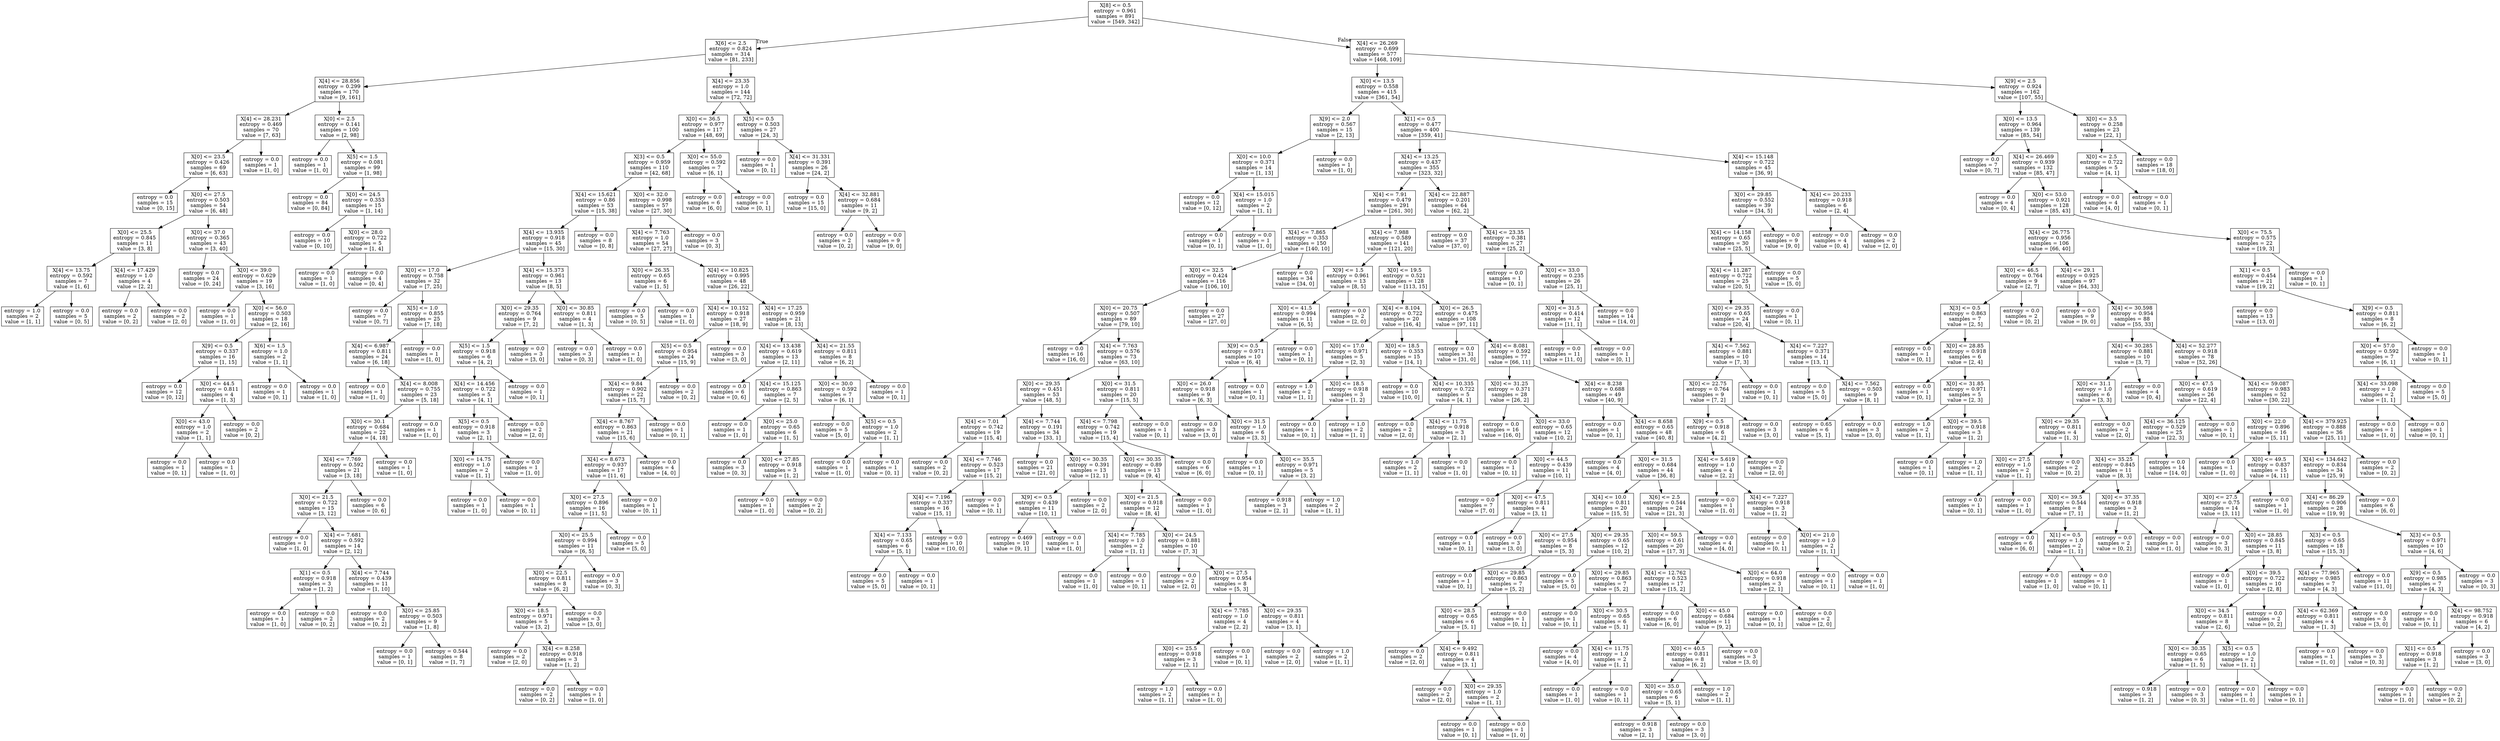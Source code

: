 digraph Tree {
node [shape=box] ;
0 [label="X[8] <= 0.5\nentropy = 0.961\nsamples = 891\nvalue = [549, 342]"] ;
1 [label="X[6] <= 2.5\nentropy = 0.824\nsamples = 314\nvalue = [81, 233]"] ;
0 -> 1 [labeldistance=2.5, labelangle=45, headlabel="True"] ;
2 [label="X[4] <= 28.856\nentropy = 0.299\nsamples = 170\nvalue = [9, 161]"] ;
1 -> 2 ;
3 [label="X[4] <= 28.231\nentropy = 0.469\nsamples = 70\nvalue = [7, 63]"] ;
2 -> 3 ;
4 [label="X[0] <= 23.5\nentropy = 0.426\nsamples = 69\nvalue = [6, 63]"] ;
3 -> 4 ;
5 [label="entropy = 0.0\nsamples = 15\nvalue = [0, 15]"] ;
4 -> 5 ;
6 [label="X[0] <= 27.5\nentropy = 0.503\nsamples = 54\nvalue = [6, 48]"] ;
4 -> 6 ;
7 [label="X[0] <= 25.5\nentropy = 0.845\nsamples = 11\nvalue = [3, 8]"] ;
6 -> 7 ;
8 [label="X[4] <= 13.75\nentropy = 0.592\nsamples = 7\nvalue = [1, 6]"] ;
7 -> 8 ;
9 [label="entropy = 1.0\nsamples = 2\nvalue = [1, 1]"] ;
8 -> 9 ;
10 [label="entropy = 0.0\nsamples = 5\nvalue = [0, 5]"] ;
8 -> 10 ;
11 [label="X[4] <= 17.429\nentropy = 1.0\nsamples = 4\nvalue = [2, 2]"] ;
7 -> 11 ;
12 [label="entropy = 0.0\nsamples = 2\nvalue = [0, 2]"] ;
11 -> 12 ;
13 [label="entropy = 0.0\nsamples = 2\nvalue = [2, 0]"] ;
11 -> 13 ;
14 [label="X[0] <= 37.0\nentropy = 0.365\nsamples = 43\nvalue = [3, 40]"] ;
6 -> 14 ;
15 [label="entropy = 0.0\nsamples = 24\nvalue = [0, 24]"] ;
14 -> 15 ;
16 [label="X[0] <= 39.0\nentropy = 0.629\nsamples = 19\nvalue = [3, 16]"] ;
14 -> 16 ;
17 [label="entropy = 0.0\nsamples = 1\nvalue = [1, 0]"] ;
16 -> 17 ;
18 [label="X[0] <= 56.0\nentropy = 0.503\nsamples = 18\nvalue = [2, 16]"] ;
16 -> 18 ;
19 [label="X[9] <= 0.5\nentropy = 0.337\nsamples = 16\nvalue = [1, 15]"] ;
18 -> 19 ;
20 [label="entropy = 0.0\nsamples = 12\nvalue = [0, 12]"] ;
19 -> 20 ;
21 [label="X[0] <= 44.5\nentropy = 0.811\nsamples = 4\nvalue = [1, 3]"] ;
19 -> 21 ;
22 [label="X[0] <= 43.0\nentropy = 1.0\nsamples = 2\nvalue = [1, 1]"] ;
21 -> 22 ;
23 [label="entropy = 0.0\nsamples = 1\nvalue = [0, 1]"] ;
22 -> 23 ;
24 [label="entropy = 0.0\nsamples = 1\nvalue = [1, 0]"] ;
22 -> 24 ;
25 [label="entropy = 0.0\nsamples = 2\nvalue = [0, 2]"] ;
21 -> 25 ;
26 [label="X[6] <= 1.5\nentropy = 1.0\nsamples = 2\nvalue = [1, 1]"] ;
18 -> 26 ;
27 [label="entropy = 0.0\nsamples = 1\nvalue = [0, 1]"] ;
26 -> 27 ;
28 [label="entropy = 0.0\nsamples = 1\nvalue = [1, 0]"] ;
26 -> 28 ;
29 [label="entropy = 0.0\nsamples = 1\nvalue = [1, 0]"] ;
3 -> 29 ;
30 [label="X[0] <= 2.5\nentropy = 0.141\nsamples = 100\nvalue = [2, 98]"] ;
2 -> 30 ;
31 [label="entropy = 0.0\nsamples = 1\nvalue = [1, 0]"] ;
30 -> 31 ;
32 [label="X[5] <= 1.5\nentropy = 0.081\nsamples = 99\nvalue = [1, 98]"] ;
30 -> 32 ;
33 [label="entropy = 0.0\nsamples = 84\nvalue = [0, 84]"] ;
32 -> 33 ;
34 [label="X[0] <= 24.5\nentropy = 0.353\nsamples = 15\nvalue = [1, 14]"] ;
32 -> 34 ;
35 [label="entropy = 0.0\nsamples = 10\nvalue = [0, 10]"] ;
34 -> 35 ;
36 [label="X[0] <= 28.0\nentropy = 0.722\nsamples = 5\nvalue = [1, 4]"] ;
34 -> 36 ;
37 [label="entropy = 0.0\nsamples = 1\nvalue = [1, 0]"] ;
36 -> 37 ;
38 [label="entropy = 0.0\nsamples = 4\nvalue = [0, 4]"] ;
36 -> 38 ;
39 [label="X[4] <= 23.35\nentropy = 1.0\nsamples = 144\nvalue = [72, 72]"] ;
1 -> 39 ;
40 [label="X[0] <= 36.5\nentropy = 0.977\nsamples = 117\nvalue = [48, 69]"] ;
39 -> 40 ;
41 [label="X[3] <= 0.5\nentropy = 0.959\nsamples = 110\nvalue = [42, 68]"] ;
40 -> 41 ;
42 [label="X[4] <= 15.621\nentropy = 0.86\nsamples = 53\nvalue = [15, 38]"] ;
41 -> 42 ;
43 [label="X[4] <= 13.935\nentropy = 0.918\nsamples = 45\nvalue = [15, 30]"] ;
42 -> 43 ;
44 [label="X[0] <= 17.0\nentropy = 0.758\nsamples = 32\nvalue = [7, 25]"] ;
43 -> 44 ;
45 [label="entropy = 0.0\nsamples = 7\nvalue = [0, 7]"] ;
44 -> 45 ;
46 [label="X[5] <= 1.0\nentropy = 0.855\nsamples = 25\nvalue = [7, 18]"] ;
44 -> 46 ;
47 [label="X[4] <= 6.987\nentropy = 0.811\nsamples = 24\nvalue = [6, 18]"] ;
46 -> 47 ;
48 [label="entropy = 0.0\nsamples = 1\nvalue = [1, 0]"] ;
47 -> 48 ;
49 [label="X[4] <= 8.008\nentropy = 0.755\nsamples = 23\nvalue = [5, 18]"] ;
47 -> 49 ;
50 [label="X[0] <= 30.1\nentropy = 0.684\nsamples = 22\nvalue = [4, 18]"] ;
49 -> 50 ;
51 [label="X[4] <= 7.769\nentropy = 0.592\nsamples = 21\nvalue = [3, 18]"] ;
50 -> 51 ;
52 [label="X[0] <= 21.5\nentropy = 0.722\nsamples = 15\nvalue = [3, 12]"] ;
51 -> 52 ;
53 [label="entropy = 0.0\nsamples = 1\nvalue = [1, 0]"] ;
52 -> 53 ;
54 [label="X[4] <= 7.681\nentropy = 0.592\nsamples = 14\nvalue = [2, 12]"] ;
52 -> 54 ;
55 [label="X[1] <= 0.5\nentropy = 0.918\nsamples = 3\nvalue = [1, 2]"] ;
54 -> 55 ;
56 [label="entropy = 0.0\nsamples = 1\nvalue = [1, 0]"] ;
55 -> 56 ;
57 [label="entropy = 0.0\nsamples = 2\nvalue = [0, 2]"] ;
55 -> 57 ;
58 [label="X[4] <= 7.744\nentropy = 0.439\nsamples = 11\nvalue = [1, 10]"] ;
54 -> 58 ;
59 [label="entropy = 0.0\nsamples = 2\nvalue = [0, 2]"] ;
58 -> 59 ;
60 [label="X[0] <= 25.85\nentropy = 0.503\nsamples = 9\nvalue = [1, 8]"] ;
58 -> 60 ;
61 [label="entropy = 0.0\nsamples = 1\nvalue = [0, 1]"] ;
60 -> 61 ;
62 [label="entropy = 0.544\nsamples = 8\nvalue = [1, 7]"] ;
60 -> 62 ;
63 [label="entropy = 0.0\nsamples = 6\nvalue = [0, 6]"] ;
51 -> 63 ;
64 [label="entropy = 0.0\nsamples = 1\nvalue = [1, 0]"] ;
50 -> 64 ;
65 [label="entropy = 0.0\nsamples = 1\nvalue = [1, 0]"] ;
49 -> 65 ;
66 [label="entropy = 0.0\nsamples = 1\nvalue = [1, 0]"] ;
46 -> 66 ;
67 [label="X[4] <= 15.373\nentropy = 0.961\nsamples = 13\nvalue = [8, 5]"] ;
43 -> 67 ;
68 [label="X[0] <= 29.35\nentropy = 0.764\nsamples = 9\nvalue = [7, 2]"] ;
67 -> 68 ;
69 [label="X[5] <= 1.5\nentropy = 0.918\nsamples = 6\nvalue = [4, 2]"] ;
68 -> 69 ;
70 [label="X[4] <= 14.456\nentropy = 0.722\nsamples = 5\nvalue = [4, 1]"] ;
69 -> 70 ;
71 [label="X[5] <= 0.5\nentropy = 0.918\nsamples = 3\nvalue = [2, 1]"] ;
70 -> 71 ;
72 [label="X[0] <= 14.75\nentropy = 1.0\nsamples = 2\nvalue = [1, 1]"] ;
71 -> 72 ;
73 [label="entropy = 0.0\nsamples = 1\nvalue = [1, 0]"] ;
72 -> 73 ;
74 [label="entropy = 0.0\nsamples = 1\nvalue = [0, 1]"] ;
72 -> 74 ;
75 [label="entropy = 0.0\nsamples = 1\nvalue = [1, 0]"] ;
71 -> 75 ;
76 [label="entropy = 0.0\nsamples = 2\nvalue = [2, 0]"] ;
70 -> 76 ;
77 [label="entropy = 0.0\nsamples = 1\nvalue = [0, 1]"] ;
69 -> 77 ;
78 [label="entropy = 0.0\nsamples = 3\nvalue = [3, 0]"] ;
68 -> 78 ;
79 [label="X[0] <= 30.85\nentropy = 0.811\nsamples = 4\nvalue = [1, 3]"] ;
67 -> 79 ;
80 [label="entropy = 0.0\nsamples = 3\nvalue = [0, 3]"] ;
79 -> 80 ;
81 [label="entropy = 0.0\nsamples = 1\nvalue = [1, 0]"] ;
79 -> 81 ;
82 [label="entropy = 0.0\nsamples = 8\nvalue = [0, 8]"] ;
42 -> 82 ;
83 [label="X[0] <= 32.0\nentropy = 0.998\nsamples = 57\nvalue = [27, 30]"] ;
41 -> 83 ;
84 [label="X[4] <= 7.763\nentropy = 1.0\nsamples = 54\nvalue = [27, 27]"] ;
83 -> 84 ;
85 [label="X[0] <= 26.35\nentropy = 0.65\nsamples = 6\nvalue = [1, 5]"] ;
84 -> 85 ;
86 [label="entropy = 0.0\nsamples = 5\nvalue = [0, 5]"] ;
85 -> 86 ;
87 [label="entropy = 0.0\nsamples = 1\nvalue = [1, 0]"] ;
85 -> 87 ;
88 [label="X[4] <= 10.825\nentropy = 0.995\nsamples = 48\nvalue = [26, 22]"] ;
84 -> 88 ;
89 [label="X[4] <= 10.152\nentropy = 0.918\nsamples = 27\nvalue = [18, 9]"] ;
88 -> 89 ;
90 [label="X[5] <= 0.5\nentropy = 0.954\nsamples = 24\nvalue = [15, 9]"] ;
89 -> 90 ;
91 [label="X[4] <= 9.84\nentropy = 0.902\nsamples = 22\nvalue = [15, 7]"] ;
90 -> 91 ;
92 [label="X[4] <= 8.767\nentropy = 0.863\nsamples = 21\nvalue = [15, 6]"] ;
91 -> 92 ;
93 [label="X[4] <= 8.673\nentropy = 0.937\nsamples = 17\nvalue = [11, 6]"] ;
92 -> 93 ;
94 [label="X[0] <= 27.5\nentropy = 0.896\nsamples = 16\nvalue = [11, 5]"] ;
93 -> 94 ;
95 [label="X[0] <= 25.5\nentropy = 0.994\nsamples = 11\nvalue = [6, 5]"] ;
94 -> 95 ;
96 [label="X[0] <= 22.5\nentropy = 0.811\nsamples = 8\nvalue = [6, 2]"] ;
95 -> 96 ;
97 [label="X[0] <= 18.5\nentropy = 0.971\nsamples = 5\nvalue = [3, 2]"] ;
96 -> 97 ;
98 [label="entropy = 0.0\nsamples = 2\nvalue = [2, 0]"] ;
97 -> 98 ;
99 [label="X[4] <= 8.258\nentropy = 0.918\nsamples = 3\nvalue = [1, 2]"] ;
97 -> 99 ;
100 [label="entropy = 0.0\nsamples = 2\nvalue = [0, 2]"] ;
99 -> 100 ;
101 [label="entropy = 0.0\nsamples = 1\nvalue = [1, 0]"] ;
99 -> 101 ;
102 [label="entropy = 0.0\nsamples = 3\nvalue = [3, 0]"] ;
96 -> 102 ;
103 [label="entropy = 0.0\nsamples = 3\nvalue = [0, 3]"] ;
95 -> 103 ;
104 [label="entropy = 0.0\nsamples = 5\nvalue = [5, 0]"] ;
94 -> 104 ;
105 [label="entropy = 0.0\nsamples = 1\nvalue = [0, 1]"] ;
93 -> 105 ;
106 [label="entropy = 0.0\nsamples = 4\nvalue = [4, 0]"] ;
92 -> 106 ;
107 [label="entropy = 0.0\nsamples = 1\nvalue = [0, 1]"] ;
91 -> 107 ;
108 [label="entropy = 0.0\nsamples = 2\nvalue = [0, 2]"] ;
90 -> 108 ;
109 [label="entropy = 0.0\nsamples = 3\nvalue = [3, 0]"] ;
89 -> 109 ;
110 [label="X[4] <= 17.25\nentropy = 0.959\nsamples = 21\nvalue = [8, 13]"] ;
88 -> 110 ;
111 [label="X[4] <= 13.438\nentropy = 0.619\nsamples = 13\nvalue = [2, 11]"] ;
110 -> 111 ;
112 [label="entropy = 0.0\nsamples = 6\nvalue = [0, 6]"] ;
111 -> 112 ;
113 [label="X[4] <= 15.125\nentropy = 0.863\nsamples = 7\nvalue = [2, 5]"] ;
111 -> 113 ;
114 [label="entropy = 0.0\nsamples = 1\nvalue = [1, 0]"] ;
113 -> 114 ;
115 [label="X[0] <= 25.0\nentropy = 0.65\nsamples = 6\nvalue = [1, 5]"] ;
113 -> 115 ;
116 [label="entropy = 0.0\nsamples = 3\nvalue = [0, 3]"] ;
115 -> 116 ;
117 [label="X[0] <= 27.85\nentropy = 0.918\nsamples = 3\nvalue = [1, 2]"] ;
115 -> 117 ;
118 [label="entropy = 0.0\nsamples = 1\nvalue = [1, 0]"] ;
117 -> 118 ;
119 [label="entropy = 0.0\nsamples = 2\nvalue = [0, 2]"] ;
117 -> 119 ;
120 [label="X[4] <= 21.55\nentropy = 0.811\nsamples = 8\nvalue = [6, 2]"] ;
110 -> 120 ;
121 [label="X[0] <= 30.0\nentropy = 0.592\nsamples = 7\nvalue = [6, 1]"] ;
120 -> 121 ;
122 [label="entropy = 0.0\nsamples = 5\nvalue = [5, 0]"] ;
121 -> 122 ;
123 [label="X[5] <= 0.5\nentropy = 1.0\nsamples = 2\nvalue = [1, 1]"] ;
121 -> 123 ;
124 [label="entropy = 0.0\nsamples = 1\nvalue = [1, 0]"] ;
123 -> 124 ;
125 [label="entropy = 0.0\nsamples = 1\nvalue = [0, 1]"] ;
123 -> 125 ;
126 [label="entropy = 0.0\nsamples = 1\nvalue = [0, 1]"] ;
120 -> 126 ;
127 [label="entropy = 0.0\nsamples = 3\nvalue = [0, 3]"] ;
83 -> 127 ;
128 [label="X[0] <= 55.0\nentropy = 0.592\nsamples = 7\nvalue = [6, 1]"] ;
40 -> 128 ;
129 [label="entropy = 0.0\nsamples = 6\nvalue = [6, 0]"] ;
128 -> 129 ;
130 [label="entropy = 0.0\nsamples = 1\nvalue = [0, 1]"] ;
128 -> 130 ;
131 [label="X[5] <= 0.5\nentropy = 0.503\nsamples = 27\nvalue = [24, 3]"] ;
39 -> 131 ;
132 [label="entropy = 0.0\nsamples = 1\nvalue = [0, 1]"] ;
131 -> 132 ;
133 [label="X[4] <= 31.331\nentropy = 0.391\nsamples = 26\nvalue = [24, 2]"] ;
131 -> 133 ;
134 [label="entropy = 0.0\nsamples = 15\nvalue = [15, 0]"] ;
133 -> 134 ;
135 [label="X[4] <= 32.881\nentropy = 0.684\nsamples = 11\nvalue = [9, 2]"] ;
133 -> 135 ;
136 [label="entropy = 0.0\nsamples = 2\nvalue = [0, 2]"] ;
135 -> 136 ;
137 [label="entropy = 0.0\nsamples = 9\nvalue = [9, 0]"] ;
135 -> 137 ;
138 [label="X[4] <= 26.269\nentropy = 0.699\nsamples = 577\nvalue = [468, 109]"] ;
0 -> 138 [labeldistance=2.5, labelangle=-45, headlabel="False"] ;
139 [label="X[0] <= 13.5\nentropy = 0.558\nsamples = 415\nvalue = [361, 54]"] ;
138 -> 139 ;
140 [label="X[9] <= 2.0\nentropy = 0.567\nsamples = 15\nvalue = [2, 13]"] ;
139 -> 140 ;
141 [label="X[0] <= 10.0\nentropy = 0.371\nsamples = 14\nvalue = [1, 13]"] ;
140 -> 141 ;
142 [label="entropy = 0.0\nsamples = 12\nvalue = [0, 12]"] ;
141 -> 142 ;
143 [label="X[4] <= 15.015\nentropy = 1.0\nsamples = 2\nvalue = [1, 1]"] ;
141 -> 143 ;
144 [label="entropy = 0.0\nsamples = 1\nvalue = [0, 1]"] ;
143 -> 144 ;
145 [label="entropy = 0.0\nsamples = 1\nvalue = [1, 0]"] ;
143 -> 145 ;
146 [label="entropy = 0.0\nsamples = 1\nvalue = [1, 0]"] ;
140 -> 146 ;
147 [label="X[1] <= 0.5\nentropy = 0.477\nsamples = 400\nvalue = [359, 41]"] ;
139 -> 147 ;
148 [label="X[4] <= 13.25\nentropy = 0.437\nsamples = 355\nvalue = [323, 32]"] ;
147 -> 148 ;
149 [label="X[4] <= 7.91\nentropy = 0.479\nsamples = 291\nvalue = [261, 30]"] ;
148 -> 149 ;
150 [label="X[4] <= 7.865\nentropy = 0.353\nsamples = 150\nvalue = [140, 10]"] ;
149 -> 150 ;
151 [label="X[0] <= 32.5\nentropy = 0.424\nsamples = 116\nvalue = [106, 10]"] ;
150 -> 151 ;
152 [label="X[0] <= 20.75\nentropy = 0.507\nsamples = 89\nvalue = [79, 10]"] ;
151 -> 152 ;
153 [label="entropy = 0.0\nsamples = 16\nvalue = [16, 0]"] ;
152 -> 153 ;
154 [label="X[4] <= 7.763\nentropy = 0.576\nsamples = 73\nvalue = [63, 10]"] ;
152 -> 154 ;
155 [label="X[0] <= 29.35\nentropy = 0.451\nsamples = 53\nvalue = [48, 5]"] ;
154 -> 155 ;
156 [label="X[4] <= 7.01\nentropy = 0.742\nsamples = 19\nvalue = [15, 4]"] ;
155 -> 156 ;
157 [label="entropy = 0.0\nsamples = 2\nvalue = [0, 2]"] ;
156 -> 157 ;
158 [label="X[4] <= 7.746\nentropy = 0.523\nsamples = 17\nvalue = [15, 2]"] ;
156 -> 158 ;
159 [label="X[4] <= 7.196\nentropy = 0.337\nsamples = 16\nvalue = [15, 1]"] ;
158 -> 159 ;
160 [label="X[4] <= 7.133\nentropy = 0.65\nsamples = 6\nvalue = [5, 1]"] ;
159 -> 160 ;
161 [label="entropy = 0.0\nsamples = 5\nvalue = [5, 0]"] ;
160 -> 161 ;
162 [label="entropy = 0.0\nsamples = 1\nvalue = [0, 1]"] ;
160 -> 162 ;
163 [label="entropy = 0.0\nsamples = 10\nvalue = [10, 0]"] ;
159 -> 163 ;
164 [label="entropy = 0.0\nsamples = 1\nvalue = [0, 1]"] ;
158 -> 164 ;
165 [label="X[4] <= 7.744\nentropy = 0.191\nsamples = 34\nvalue = [33, 1]"] ;
155 -> 165 ;
166 [label="entropy = 0.0\nsamples = 21\nvalue = [21, 0]"] ;
165 -> 166 ;
167 [label="X[0] <= 30.35\nentropy = 0.391\nsamples = 13\nvalue = [12, 1]"] ;
165 -> 167 ;
168 [label="X[9] <= 0.5\nentropy = 0.439\nsamples = 11\nvalue = [10, 1]"] ;
167 -> 168 ;
169 [label="entropy = 0.469\nsamples = 10\nvalue = [9, 1]"] ;
168 -> 169 ;
170 [label="entropy = 0.0\nsamples = 1\nvalue = [1, 0]"] ;
168 -> 170 ;
171 [label="entropy = 0.0\nsamples = 2\nvalue = [2, 0]"] ;
167 -> 171 ;
172 [label="X[0] <= 31.5\nentropy = 0.811\nsamples = 20\nvalue = [15, 5]"] ;
154 -> 172 ;
173 [label="X[4] <= 7.798\nentropy = 0.742\nsamples = 19\nvalue = [15, 4]"] ;
172 -> 173 ;
174 [label="X[0] <= 30.35\nentropy = 0.89\nsamples = 13\nvalue = [9, 4]"] ;
173 -> 174 ;
175 [label="X[0] <= 21.5\nentropy = 0.918\nsamples = 12\nvalue = [8, 4]"] ;
174 -> 175 ;
176 [label="X[4] <= 7.785\nentropy = 1.0\nsamples = 2\nvalue = [1, 1]"] ;
175 -> 176 ;
177 [label="entropy = 0.0\nsamples = 1\nvalue = [1, 0]"] ;
176 -> 177 ;
178 [label="entropy = 0.0\nsamples = 1\nvalue = [0, 1]"] ;
176 -> 178 ;
179 [label="X[0] <= 24.5\nentropy = 0.881\nsamples = 10\nvalue = [7, 3]"] ;
175 -> 179 ;
180 [label="entropy = 0.0\nsamples = 2\nvalue = [2, 0]"] ;
179 -> 180 ;
181 [label="X[0] <= 27.5\nentropy = 0.954\nsamples = 8\nvalue = [5, 3]"] ;
179 -> 181 ;
182 [label="X[4] <= 7.785\nentropy = 1.0\nsamples = 4\nvalue = [2, 2]"] ;
181 -> 182 ;
183 [label="X[0] <= 25.5\nentropy = 0.918\nsamples = 3\nvalue = [2, 1]"] ;
182 -> 183 ;
184 [label="entropy = 1.0\nsamples = 2\nvalue = [1, 1]"] ;
183 -> 184 ;
185 [label="entropy = 0.0\nsamples = 1\nvalue = [1, 0]"] ;
183 -> 185 ;
186 [label="entropy = 0.0\nsamples = 1\nvalue = [0, 1]"] ;
182 -> 186 ;
187 [label="X[0] <= 29.35\nentropy = 0.811\nsamples = 4\nvalue = [3, 1]"] ;
181 -> 187 ;
188 [label="entropy = 0.0\nsamples = 2\nvalue = [2, 0]"] ;
187 -> 188 ;
189 [label="entropy = 1.0\nsamples = 2\nvalue = [1, 1]"] ;
187 -> 189 ;
190 [label="entropy = 0.0\nsamples = 1\nvalue = [1, 0]"] ;
174 -> 190 ;
191 [label="entropy = 0.0\nsamples = 6\nvalue = [6, 0]"] ;
173 -> 191 ;
192 [label="entropy = 0.0\nsamples = 1\nvalue = [0, 1]"] ;
172 -> 192 ;
193 [label="entropy = 0.0\nsamples = 27\nvalue = [27, 0]"] ;
151 -> 193 ;
194 [label="entropy = 0.0\nsamples = 34\nvalue = [34, 0]"] ;
150 -> 194 ;
195 [label="X[4] <= 7.988\nentropy = 0.589\nsamples = 141\nvalue = [121, 20]"] ;
149 -> 195 ;
196 [label="X[9] <= 1.5\nentropy = 0.961\nsamples = 13\nvalue = [8, 5]"] ;
195 -> 196 ;
197 [label="X[0] <= 41.5\nentropy = 0.994\nsamples = 11\nvalue = [6, 5]"] ;
196 -> 197 ;
198 [label="X[9] <= 0.5\nentropy = 0.971\nsamples = 10\nvalue = [6, 4]"] ;
197 -> 198 ;
199 [label="X[0] <= 26.0\nentropy = 0.918\nsamples = 9\nvalue = [6, 3]"] ;
198 -> 199 ;
200 [label="entropy = 0.0\nsamples = 3\nvalue = [3, 0]"] ;
199 -> 200 ;
201 [label="X[0] <= 31.5\nentropy = 1.0\nsamples = 6\nvalue = [3, 3]"] ;
199 -> 201 ;
202 [label="entropy = 0.0\nsamples = 1\nvalue = [0, 1]"] ;
201 -> 202 ;
203 [label="X[0] <= 35.5\nentropy = 0.971\nsamples = 5\nvalue = [3, 2]"] ;
201 -> 203 ;
204 [label="entropy = 0.918\nsamples = 3\nvalue = [2, 1]"] ;
203 -> 204 ;
205 [label="entropy = 1.0\nsamples = 2\nvalue = [1, 1]"] ;
203 -> 205 ;
206 [label="entropy = 0.0\nsamples = 1\nvalue = [0, 1]"] ;
198 -> 206 ;
207 [label="entropy = 0.0\nsamples = 1\nvalue = [0, 1]"] ;
197 -> 207 ;
208 [label="entropy = 0.0\nsamples = 2\nvalue = [2, 0]"] ;
196 -> 208 ;
209 [label="X[0] <= 19.5\nentropy = 0.521\nsamples = 128\nvalue = [113, 15]"] ;
195 -> 209 ;
210 [label="X[4] <= 8.104\nentropy = 0.722\nsamples = 20\nvalue = [16, 4]"] ;
209 -> 210 ;
211 [label="X[0] <= 17.0\nentropy = 0.971\nsamples = 5\nvalue = [2, 3]"] ;
210 -> 211 ;
212 [label="entropy = 1.0\nsamples = 2\nvalue = [1, 1]"] ;
211 -> 212 ;
213 [label="X[0] <= 18.5\nentropy = 0.918\nsamples = 3\nvalue = [1, 2]"] ;
211 -> 213 ;
214 [label="entropy = 0.0\nsamples = 1\nvalue = [0, 1]"] ;
213 -> 214 ;
215 [label="entropy = 1.0\nsamples = 2\nvalue = [1, 1]"] ;
213 -> 215 ;
216 [label="X[0] <= 18.5\nentropy = 0.353\nsamples = 15\nvalue = [14, 1]"] ;
210 -> 216 ;
217 [label="entropy = 0.0\nsamples = 10\nvalue = [10, 0]"] ;
216 -> 217 ;
218 [label="X[4] <= 10.335\nentropy = 0.722\nsamples = 5\nvalue = [4, 1]"] ;
216 -> 218 ;
219 [label="entropy = 0.0\nsamples = 2\nvalue = [2, 0]"] ;
218 -> 219 ;
220 [label="X[4] <= 11.75\nentropy = 0.918\nsamples = 3\nvalue = [2, 1]"] ;
218 -> 220 ;
221 [label="entropy = 1.0\nsamples = 2\nvalue = [1, 1]"] ;
220 -> 221 ;
222 [label="entropy = 0.0\nsamples = 1\nvalue = [1, 0]"] ;
220 -> 222 ;
223 [label="X[0] <= 26.5\nentropy = 0.475\nsamples = 108\nvalue = [97, 11]"] ;
209 -> 223 ;
224 [label="entropy = 0.0\nsamples = 31\nvalue = [31, 0]"] ;
223 -> 224 ;
225 [label="X[4] <= 8.081\nentropy = 0.592\nsamples = 77\nvalue = [66, 11]"] ;
223 -> 225 ;
226 [label="X[0] <= 31.25\nentropy = 0.371\nsamples = 28\nvalue = [26, 2]"] ;
225 -> 226 ;
227 [label="entropy = 0.0\nsamples = 16\nvalue = [16, 0]"] ;
226 -> 227 ;
228 [label="X[0] <= 33.0\nentropy = 0.65\nsamples = 12\nvalue = [10, 2]"] ;
226 -> 228 ;
229 [label="entropy = 0.0\nsamples = 1\nvalue = [0, 1]"] ;
228 -> 229 ;
230 [label="X[0] <= 44.5\nentropy = 0.439\nsamples = 11\nvalue = [10, 1]"] ;
228 -> 230 ;
231 [label="entropy = 0.0\nsamples = 7\nvalue = [7, 0]"] ;
230 -> 231 ;
232 [label="X[0] <= 47.5\nentropy = 0.811\nsamples = 4\nvalue = [3, 1]"] ;
230 -> 232 ;
233 [label="entropy = 0.0\nsamples = 1\nvalue = [0, 1]"] ;
232 -> 233 ;
234 [label="entropy = 0.0\nsamples = 3\nvalue = [3, 0]"] ;
232 -> 234 ;
235 [label="X[4] <= 8.238\nentropy = 0.688\nsamples = 49\nvalue = [40, 9]"] ;
225 -> 235 ;
236 [label="entropy = 0.0\nsamples = 1\nvalue = [0, 1]"] ;
235 -> 236 ;
237 [label="X[4] <= 8.658\nentropy = 0.65\nsamples = 48\nvalue = [40, 8]"] ;
235 -> 237 ;
238 [label="entropy = 0.0\nsamples = 4\nvalue = [4, 0]"] ;
237 -> 238 ;
239 [label="X[0] <= 31.5\nentropy = 0.684\nsamples = 44\nvalue = [36, 8]"] ;
237 -> 239 ;
240 [label="X[4] <= 10.0\nentropy = 0.811\nsamples = 20\nvalue = [15, 5]"] ;
239 -> 240 ;
241 [label="X[0] <= 27.5\nentropy = 0.954\nsamples = 8\nvalue = [5, 3]"] ;
240 -> 241 ;
242 [label="entropy = 0.0\nsamples = 1\nvalue = [0, 1]"] ;
241 -> 242 ;
243 [label="X[0] <= 29.85\nentropy = 0.863\nsamples = 7\nvalue = [5, 2]"] ;
241 -> 243 ;
244 [label="X[0] <= 28.5\nentropy = 0.65\nsamples = 6\nvalue = [5, 1]"] ;
243 -> 244 ;
245 [label="entropy = 0.0\nsamples = 2\nvalue = [2, 0]"] ;
244 -> 245 ;
246 [label="X[4] <= 9.492\nentropy = 0.811\nsamples = 4\nvalue = [3, 1]"] ;
244 -> 246 ;
247 [label="entropy = 0.0\nsamples = 2\nvalue = [2, 0]"] ;
246 -> 247 ;
248 [label="X[0] <= 29.35\nentropy = 1.0\nsamples = 2\nvalue = [1, 1]"] ;
246 -> 248 ;
249 [label="entropy = 0.0\nsamples = 1\nvalue = [0, 1]"] ;
248 -> 249 ;
250 [label="entropy = 0.0\nsamples = 1\nvalue = [1, 0]"] ;
248 -> 250 ;
251 [label="entropy = 0.0\nsamples = 1\nvalue = [0, 1]"] ;
243 -> 251 ;
252 [label="X[0] <= 29.35\nentropy = 0.65\nsamples = 12\nvalue = [10, 2]"] ;
240 -> 252 ;
253 [label="entropy = 0.0\nsamples = 5\nvalue = [5, 0]"] ;
252 -> 253 ;
254 [label="X[0] <= 29.85\nentropy = 0.863\nsamples = 7\nvalue = [5, 2]"] ;
252 -> 254 ;
255 [label="entropy = 0.0\nsamples = 1\nvalue = [0, 1]"] ;
254 -> 255 ;
256 [label="X[0] <= 30.5\nentropy = 0.65\nsamples = 6\nvalue = [5, 1]"] ;
254 -> 256 ;
257 [label="entropy = 0.0\nsamples = 4\nvalue = [4, 0]"] ;
256 -> 257 ;
258 [label="X[4] <= 11.75\nentropy = 1.0\nsamples = 2\nvalue = [1, 1]"] ;
256 -> 258 ;
259 [label="entropy = 0.0\nsamples = 1\nvalue = [1, 0]"] ;
258 -> 259 ;
260 [label="entropy = 0.0\nsamples = 1\nvalue = [0, 1]"] ;
258 -> 260 ;
261 [label="X[6] <= 2.5\nentropy = 0.544\nsamples = 24\nvalue = [21, 3]"] ;
239 -> 261 ;
262 [label="X[0] <= 59.5\nentropy = 0.61\nsamples = 20\nvalue = [17, 3]"] ;
261 -> 262 ;
263 [label="X[4] <= 12.762\nentropy = 0.523\nsamples = 17\nvalue = [15, 2]"] ;
262 -> 263 ;
264 [label="entropy = 0.0\nsamples = 6\nvalue = [6, 0]"] ;
263 -> 264 ;
265 [label="X[0] <= 45.0\nentropy = 0.684\nsamples = 11\nvalue = [9, 2]"] ;
263 -> 265 ;
266 [label="X[0] <= 40.5\nentropy = 0.811\nsamples = 8\nvalue = [6, 2]"] ;
265 -> 266 ;
267 [label="X[0] <= 35.0\nentropy = 0.65\nsamples = 6\nvalue = [5, 1]"] ;
266 -> 267 ;
268 [label="entropy = 0.918\nsamples = 3\nvalue = [2, 1]"] ;
267 -> 268 ;
269 [label="entropy = 0.0\nsamples = 3\nvalue = [3, 0]"] ;
267 -> 269 ;
270 [label="entropy = 1.0\nsamples = 2\nvalue = [1, 1]"] ;
266 -> 270 ;
271 [label="entropy = 0.0\nsamples = 3\nvalue = [3, 0]"] ;
265 -> 271 ;
272 [label="X[0] <= 64.0\nentropy = 0.918\nsamples = 3\nvalue = [2, 1]"] ;
262 -> 272 ;
273 [label="entropy = 0.0\nsamples = 1\nvalue = [0, 1]"] ;
272 -> 273 ;
274 [label="entropy = 0.0\nsamples = 2\nvalue = [2, 0]"] ;
272 -> 274 ;
275 [label="entropy = 0.0\nsamples = 4\nvalue = [4, 0]"] ;
261 -> 275 ;
276 [label="X[4] <= 22.887\nentropy = 0.201\nsamples = 64\nvalue = [62, 2]"] ;
148 -> 276 ;
277 [label="entropy = 0.0\nsamples = 37\nvalue = [37, 0]"] ;
276 -> 277 ;
278 [label="X[4] <= 23.35\nentropy = 0.381\nsamples = 27\nvalue = [25, 2]"] ;
276 -> 278 ;
279 [label="entropy = 0.0\nsamples = 1\nvalue = [0, 1]"] ;
278 -> 279 ;
280 [label="X[0] <= 33.0\nentropy = 0.235\nsamples = 26\nvalue = [25, 1]"] ;
278 -> 280 ;
281 [label="X[0] <= 31.5\nentropy = 0.414\nsamples = 12\nvalue = [11, 1]"] ;
280 -> 281 ;
282 [label="entropy = 0.0\nsamples = 11\nvalue = [11, 0]"] ;
281 -> 282 ;
283 [label="entropy = 0.0\nsamples = 1\nvalue = [0, 1]"] ;
281 -> 283 ;
284 [label="entropy = 0.0\nsamples = 14\nvalue = [14, 0]"] ;
280 -> 284 ;
285 [label="X[4] <= 15.148\nentropy = 0.722\nsamples = 45\nvalue = [36, 9]"] ;
147 -> 285 ;
286 [label="X[0] <= 29.85\nentropy = 0.552\nsamples = 39\nvalue = [34, 5]"] ;
285 -> 286 ;
287 [label="X[4] <= 14.158\nentropy = 0.65\nsamples = 30\nvalue = [25, 5]"] ;
286 -> 287 ;
288 [label="X[4] <= 11.287\nentropy = 0.722\nsamples = 25\nvalue = [20, 5]"] ;
287 -> 288 ;
289 [label="X[0] <= 29.35\nentropy = 0.65\nsamples = 24\nvalue = [20, 4]"] ;
288 -> 289 ;
290 [label="X[4] <= 7.562\nentropy = 0.881\nsamples = 10\nvalue = [7, 3]"] ;
289 -> 290 ;
291 [label="X[0] <= 22.75\nentropy = 0.764\nsamples = 9\nvalue = [7, 2]"] ;
290 -> 291 ;
292 [label="X[9] <= 0.5\nentropy = 0.918\nsamples = 6\nvalue = [4, 2]"] ;
291 -> 292 ;
293 [label="X[4] <= 5.619\nentropy = 1.0\nsamples = 4\nvalue = [2, 2]"] ;
292 -> 293 ;
294 [label="entropy = 0.0\nsamples = 1\nvalue = [1, 0]"] ;
293 -> 294 ;
295 [label="X[4] <= 7.227\nentropy = 0.918\nsamples = 3\nvalue = [1, 2]"] ;
293 -> 295 ;
296 [label="entropy = 0.0\nsamples = 1\nvalue = [0, 1]"] ;
295 -> 296 ;
297 [label="X[0] <= 21.0\nentropy = 1.0\nsamples = 2\nvalue = [1, 1]"] ;
295 -> 297 ;
298 [label="entropy = 0.0\nsamples = 1\nvalue = [0, 1]"] ;
297 -> 298 ;
299 [label="entropy = 0.0\nsamples = 1\nvalue = [1, 0]"] ;
297 -> 299 ;
300 [label="entropy = 0.0\nsamples = 2\nvalue = [2, 0]"] ;
292 -> 300 ;
301 [label="entropy = 0.0\nsamples = 3\nvalue = [3, 0]"] ;
291 -> 301 ;
302 [label="entropy = 0.0\nsamples = 1\nvalue = [0, 1]"] ;
290 -> 302 ;
303 [label="X[4] <= 7.227\nentropy = 0.371\nsamples = 14\nvalue = [13, 1]"] ;
289 -> 303 ;
304 [label="entropy = 0.0\nsamples = 5\nvalue = [5, 0]"] ;
303 -> 304 ;
305 [label="X[4] <= 7.562\nentropy = 0.503\nsamples = 9\nvalue = [8, 1]"] ;
303 -> 305 ;
306 [label="entropy = 0.65\nsamples = 6\nvalue = [5, 1]"] ;
305 -> 306 ;
307 [label="entropy = 0.0\nsamples = 3\nvalue = [3, 0]"] ;
305 -> 307 ;
308 [label="entropy = 0.0\nsamples = 1\nvalue = [0, 1]"] ;
288 -> 308 ;
309 [label="entropy = 0.0\nsamples = 5\nvalue = [5, 0]"] ;
287 -> 309 ;
310 [label="entropy = 0.0\nsamples = 9\nvalue = [9, 0]"] ;
286 -> 310 ;
311 [label="X[4] <= 20.233\nentropy = 0.918\nsamples = 6\nvalue = [2, 4]"] ;
285 -> 311 ;
312 [label="entropy = 0.0\nsamples = 4\nvalue = [0, 4]"] ;
311 -> 312 ;
313 [label="entropy = 0.0\nsamples = 2\nvalue = [2, 0]"] ;
311 -> 313 ;
314 [label="X[9] <= 2.5\nentropy = 0.924\nsamples = 162\nvalue = [107, 55]"] ;
138 -> 314 ;
315 [label="X[0] <= 13.5\nentropy = 0.964\nsamples = 139\nvalue = [85, 54]"] ;
314 -> 315 ;
316 [label="entropy = 0.0\nsamples = 7\nvalue = [0, 7]"] ;
315 -> 316 ;
317 [label="X[4] <= 26.469\nentropy = 0.939\nsamples = 132\nvalue = [85, 47]"] ;
315 -> 317 ;
318 [label="entropy = 0.0\nsamples = 4\nvalue = [0, 4]"] ;
317 -> 318 ;
319 [label="X[0] <= 53.0\nentropy = 0.921\nsamples = 128\nvalue = [85, 43]"] ;
317 -> 319 ;
320 [label="X[4] <= 26.775\nentropy = 0.956\nsamples = 106\nvalue = [66, 40]"] ;
319 -> 320 ;
321 [label="X[0] <= 46.5\nentropy = 0.764\nsamples = 9\nvalue = [2, 7]"] ;
320 -> 321 ;
322 [label="X[3] <= 0.5\nentropy = 0.863\nsamples = 7\nvalue = [2, 5]"] ;
321 -> 322 ;
323 [label="entropy = 0.0\nsamples = 1\nvalue = [0, 1]"] ;
322 -> 323 ;
324 [label="X[0] <= 28.85\nentropy = 0.918\nsamples = 6\nvalue = [2, 4]"] ;
322 -> 324 ;
325 [label="entropy = 0.0\nsamples = 1\nvalue = [0, 1]"] ;
324 -> 325 ;
326 [label="X[0] <= 31.85\nentropy = 0.971\nsamples = 5\nvalue = [2, 3]"] ;
324 -> 326 ;
327 [label="entropy = 1.0\nsamples = 2\nvalue = [1, 1]"] ;
326 -> 327 ;
328 [label="X[0] <= 39.5\nentropy = 0.918\nsamples = 3\nvalue = [1, 2]"] ;
326 -> 328 ;
329 [label="entropy = 0.0\nsamples = 1\nvalue = [0, 1]"] ;
328 -> 329 ;
330 [label="entropy = 1.0\nsamples = 2\nvalue = [1, 1]"] ;
328 -> 330 ;
331 [label="entropy = 0.0\nsamples = 2\nvalue = [0, 2]"] ;
321 -> 331 ;
332 [label="X[4] <= 29.1\nentropy = 0.925\nsamples = 97\nvalue = [64, 33]"] ;
320 -> 332 ;
333 [label="entropy = 0.0\nsamples = 9\nvalue = [9, 0]"] ;
332 -> 333 ;
334 [label="X[4] <= 30.598\nentropy = 0.954\nsamples = 88\nvalue = [55, 33]"] ;
332 -> 334 ;
335 [label="X[4] <= 30.285\nentropy = 0.881\nsamples = 10\nvalue = [3, 7]"] ;
334 -> 335 ;
336 [label="X[0] <= 31.1\nentropy = 1.0\nsamples = 6\nvalue = [3, 3]"] ;
335 -> 336 ;
337 [label="X[0] <= 29.35\nentropy = 0.811\nsamples = 4\nvalue = [1, 3]"] ;
336 -> 337 ;
338 [label="X[0] <= 27.5\nentropy = 1.0\nsamples = 2\nvalue = [1, 1]"] ;
337 -> 338 ;
339 [label="entropy = 0.0\nsamples = 1\nvalue = [0, 1]"] ;
338 -> 339 ;
340 [label="entropy = 0.0\nsamples = 1\nvalue = [1, 0]"] ;
338 -> 340 ;
341 [label="entropy = 0.0\nsamples = 2\nvalue = [0, 2]"] ;
337 -> 341 ;
342 [label="entropy = 0.0\nsamples = 2\nvalue = [2, 0]"] ;
336 -> 342 ;
343 [label="entropy = 0.0\nsamples = 4\nvalue = [0, 4]"] ;
335 -> 343 ;
344 [label="X[4] <= 52.277\nentropy = 0.918\nsamples = 78\nvalue = [52, 26]"] ;
334 -> 344 ;
345 [label="X[0] <= 47.5\nentropy = 0.619\nsamples = 26\nvalue = [22, 4]"] ;
344 -> 345 ;
346 [label="X[4] <= 36.125\nentropy = 0.529\nsamples = 25\nvalue = [22, 3]"] ;
345 -> 346 ;
347 [label="X[4] <= 35.25\nentropy = 0.845\nsamples = 11\nvalue = [8, 3]"] ;
346 -> 347 ;
348 [label="X[0] <= 39.5\nentropy = 0.544\nsamples = 8\nvalue = [7, 1]"] ;
347 -> 348 ;
349 [label="entropy = 0.0\nsamples = 6\nvalue = [6, 0]"] ;
348 -> 349 ;
350 [label="X[1] <= 0.5\nentropy = 1.0\nsamples = 2\nvalue = [1, 1]"] ;
348 -> 350 ;
351 [label="entropy = 0.0\nsamples = 1\nvalue = [1, 0]"] ;
350 -> 351 ;
352 [label="entropy = 0.0\nsamples = 1\nvalue = [0, 1]"] ;
350 -> 352 ;
353 [label="X[0] <= 37.35\nentropy = 0.918\nsamples = 3\nvalue = [1, 2]"] ;
347 -> 353 ;
354 [label="entropy = 0.0\nsamples = 2\nvalue = [0, 2]"] ;
353 -> 354 ;
355 [label="entropy = 0.0\nsamples = 1\nvalue = [1, 0]"] ;
353 -> 355 ;
356 [label="entropy = 0.0\nsamples = 14\nvalue = [14, 0]"] ;
346 -> 356 ;
357 [label="entropy = 0.0\nsamples = 1\nvalue = [0, 1]"] ;
345 -> 357 ;
358 [label="X[4] <= 59.087\nentropy = 0.983\nsamples = 52\nvalue = [30, 22]"] ;
344 -> 358 ;
359 [label="X[0] <= 22.0\nentropy = 0.896\nsamples = 16\nvalue = [5, 11]"] ;
358 -> 359 ;
360 [label="entropy = 0.0\nsamples = 1\nvalue = [1, 0]"] ;
359 -> 360 ;
361 [label="X[0] <= 49.5\nentropy = 0.837\nsamples = 15\nvalue = [4, 11]"] ;
359 -> 361 ;
362 [label="X[0] <= 27.5\nentropy = 0.75\nsamples = 14\nvalue = [3, 11]"] ;
361 -> 362 ;
363 [label="entropy = 0.0\nsamples = 3\nvalue = [0, 3]"] ;
362 -> 363 ;
364 [label="X[0] <= 28.85\nentropy = 0.845\nsamples = 11\nvalue = [3, 8]"] ;
362 -> 364 ;
365 [label="entropy = 0.0\nsamples = 1\nvalue = [1, 0]"] ;
364 -> 365 ;
366 [label="X[0] <= 39.5\nentropy = 0.722\nsamples = 10\nvalue = [2, 8]"] ;
364 -> 366 ;
367 [label="X[0] <= 34.5\nentropy = 0.811\nsamples = 8\nvalue = [2, 6]"] ;
366 -> 367 ;
368 [label="X[0] <= 30.35\nentropy = 0.65\nsamples = 6\nvalue = [1, 5]"] ;
367 -> 368 ;
369 [label="entropy = 0.918\nsamples = 3\nvalue = [1, 2]"] ;
368 -> 369 ;
370 [label="entropy = 0.0\nsamples = 3\nvalue = [0, 3]"] ;
368 -> 370 ;
371 [label="X[5] <= 0.5\nentropy = 1.0\nsamples = 2\nvalue = [1, 1]"] ;
367 -> 371 ;
372 [label="entropy = 0.0\nsamples = 1\nvalue = [1, 0]"] ;
371 -> 372 ;
373 [label="entropy = 0.0\nsamples = 1\nvalue = [0, 1]"] ;
371 -> 373 ;
374 [label="entropy = 0.0\nsamples = 2\nvalue = [0, 2]"] ;
366 -> 374 ;
375 [label="entropy = 0.0\nsamples = 1\nvalue = [1, 0]"] ;
361 -> 375 ;
376 [label="X[4] <= 379.925\nentropy = 0.888\nsamples = 36\nvalue = [25, 11]"] ;
358 -> 376 ;
377 [label="X[4] <= 134.642\nentropy = 0.834\nsamples = 34\nvalue = [25, 9]"] ;
376 -> 377 ;
378 [label="X[4] <= 86.29\nentropy = 0.906\nsamples = 28\nvalue = [19, 9]"] ;
377 -> 378 ;
379 [label="X[3] <= 0.5\nentropy = 0.65\nsamples = 18\nvalue = [15, 3]"] ;
378 -> 379 ;
380 [label="X[4] <= 77.965\nentropy = 0.985\nsamples = 7\nvalue = [4, 3]"] ;
379 -> 380 ;
381 [label="X[4] <= 62.369\nentropy = 0.811\nsamples = 4\nvalue = [1, 3]"] ;
380 -> 381 ;
382 [label="entropy = 0.0\nsamples = 1\nvalue = [1, 0]"] ;
381 -> 382 ;
383 [label="entropy = 0.0\nsamples = 3\nvalue = [0, 3]"] ;
381 -> 383 ;
384 [label="entropy = 0.0\nsamples = 3\nvalue = [3, 0]"] ;
380 -> 384 ;
385 [label="entropy = 0.0\nsamples = 11\nvalue = [11, 0]"] ;
379 -> 385 ;
386 [label="X[3] <= 0.5\nentropy = 0.971\nsamples = 10\nvalue = [4, 6]"] ;
378 -> 386 ;
387 [label="X[9] <= 0.5\nentropy = 0.985\nsamples = 7\nvalue = [4, 3]"] ;
386 -> 387 ;
388 [label="entropy = 0.0\nsamples = 1\nvalue = [0, 1]"] ;
387 -> 388 ;
389 [label="X[4] <= 98.752\nentropy = 0.918\nsamples = 6\nvalue = [4, 2]"] ;
387 -> 389 ;
390 [label="X[1] <= 0.5\nentropy = 0.918\nsamples = 3\nvalue = [1, 2]"] ;
389 -> 390 ;
391 [label="entropy = 0.0\nsamples = 1\nvalue = [1, 0]"] ;
390 -> 391 ;
392 [label="entropy = 0.0\nsamples = 2\nvalue = [0, 2]"] ;
390 -> 392 ;
393 [label="entropy = 0.0\nsamples = 3\nvalue = [3, 0]"] ;
389 -> 393 ;
394 [label="entropy = 0.0\nsamples = 3\nvalue = [0, 3]"] ;
386 -> 394 ;
395 [label="entropy = 0.0\nsamples = 6\nvalue = [6, 0]"] ;
377 -> 395 ;
396 [label="entropy = 0.0\nsamples = 2\nvalue = [0, 2]"] ;
376 -> 396 ;
397 [label="X[0] <= 75.5\nentropy = 0.575\nsamples = 22\nvalue = [19, 3]"] ;
319 -> 397 ;
398 [label="X[1] <= 0.5\nentropy = 0.454\nsamples = 21\nvalue = [19, 2]"] ;
397 -> 398 ;
399 [label="entropy = 0.0\nsamples = 13\nvalue = [13, 0]"] ;
398 -> 399 ;
400 [label="X[9] <= 0.5\nentropy = 0.811\nsamples = 8\nvalue = [6, 2]"] ;
398 -> 400 ;
401 [label="X[0] <= 57.0\nentropy = 0.592\nsamples = 7\nvalue = [6, 1]"] ;
400 -> 401 ;
402 [label="X[4] <= 33.098\nentropy = 1.0\nsamples = 2\nvalue = [1, 1]"] ;
401 -> 402 ;
403 [label="entropy = 0.0\nsamples = 1\nvalue = [1, 0]"] ;
402 -> 403 ;
404 [label="entropy = 0.0\nsamples = 1\nvalue = [0, 1]"] ;
402 -> 404 ;
405 [label="entropy = 0.0\nsamples = 5\nvalue = [5, 0]"] ;
401 -> 405 ;
406 [label="entropy = 0.0\nsamples = 1\nvalue = [0, 1]"] ;
400 -> 406 ;
407 [label="entropy = 0.0\nsamples = 1\nvalue = [0, 1]"] ;
397 -> 407 ;
408 [label="X[0] <= 3.5\nentropy = 0.258\nsamples = 23\nvalue = [22, 1]"] ;
314 -> 408 ;
409 [label="X[0] <= 2.5\nentropy = 0.722\nsamples = 5\nvalue = [4, 1]"] ;
408 -> 409 ;
410 [label="entropy = 0.0\nsamples = 4\nvalue = [4, 0]"] ;
409 -> 410 ;
411 [label="entropy = 0.0\nsamples = 1\nvalue = [0, 1]"] ;
409 -> 411 ;
412 [label="entropy = 0.0\nsamples = 18\nvalue = [18, 0]"] ;
408 -> 412 ;
}
